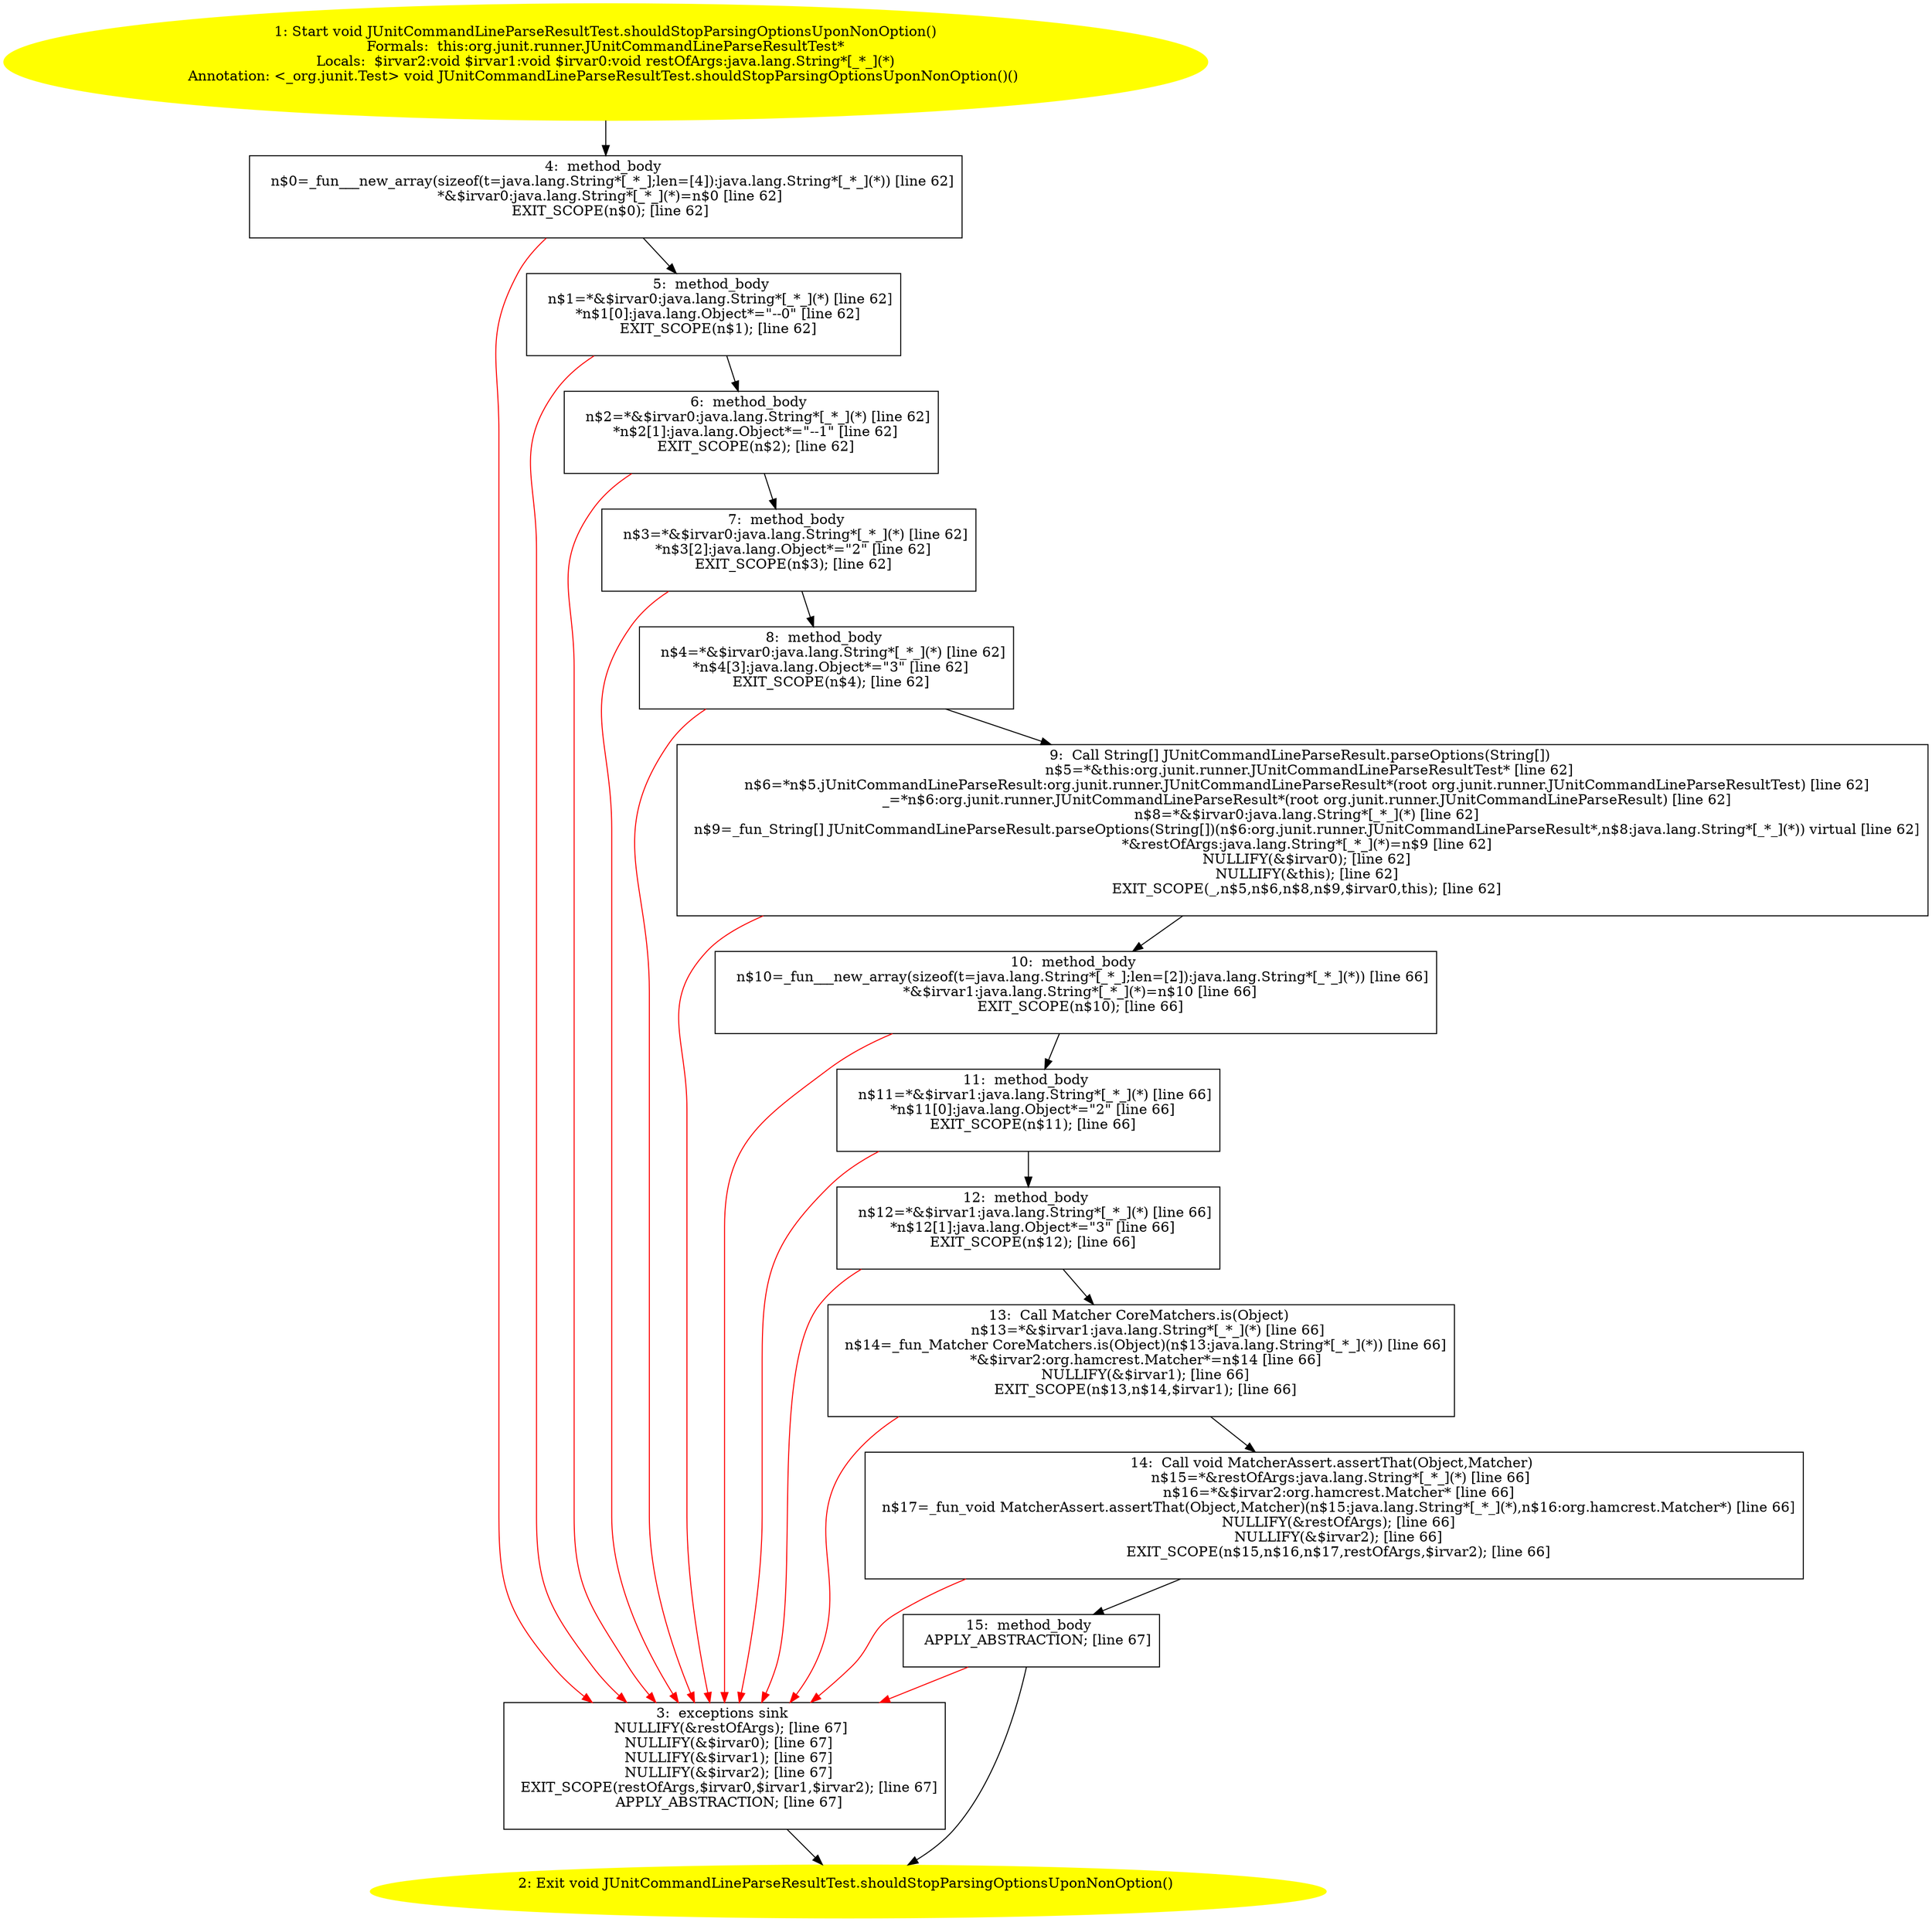 /* @generated */
digraph cfg {
"org.junit.runner.JUnitCommandLineParseResultTest.shouldStopParsingOptionsUponNonOption():void.2acbd68d8a071f1833c676acc09ade09_1" [label="1: Start void JUnitCommandLineParseResultTest.shouldStopParsingOptionsUponNonOption()\nFormals:  this:org.junit.runner.JUnitCommandLineParseResultTest*\nLocals:  $irvar2:void $irvar1:void $irvar0:void restOfArgs:java.lang.String*[_*_](*)\nAnnotation: <_org.junit.Test> void JUnitCommandLineParseResultTest.shouldStopParsingOptionsUponNonOption()() \n  " color=yellow style=filled]
	

	 "org.junit.runner.JUnitCommandLineParseResultTest.shouldStopParsingOptionsUponNonOption():void.2acbd68d8a071f1833c676acc09ade09_1" -> "org.junit.runner.JUnitCommandLineParseResultTest.shouldStopParsingOptionsUponNonOption():void.2acbd68d8a071f1833c676acc09ade09_4" ;
"org.junit.runner.JUnitCommandLineParseResultTest.shouldStopParsingOptionsUponNonOption():void.2acbd68d8a071f1833c676acc09ade09_2" [label="2: Exit void JUnitCommandLineParseResultTest.shouldStopParsingOptionsUponNonOption() \n  " color=yellow style=filled]
	

"org.junit.runner.JUnitCommandLineParseResultTest.shouldStopParsingOptionsUponNonOption():void.2acbd68d8a071f1833c676acc09ade09_3" [label="3:  exceptions sink \n   NULLIFY(&restOfArgs); [line 67]\n  NULLIFY(&$irvar0); [line 67]\n  NULLIFY(&$irvar1); [line 67]\n  NULLIFY(&$irvar2); [line 67]\n  EXIT_SCOPE(restOfArgs,$irvar0,$irvar1,$irvar2); [line 67]\n  APPLY_ABSTRACTION; [line 67]\n " shape="box"]
	

	 "org.junit.runner.JUnitCommandLineParseResultTest.shouldStopParsingOptionsUponNonOption():void.2acbd68d8a071f1833c676acc09ade09_3" -> "org.junit.runner.JUnitCommandLineParseResultTest.shouldStopParsingOptionsUponNonOption():void.2acbd68d8a071f1833c676acc09ade09_2" ;
"org.junit.runner.JUnitCommandLineParseResultTest.shouldStopParsingOptionsUponNonOption():void.2acbd68d8a071f1833c676acc09ade09_4" [label="4:  method_body \n   n$0=_fun___new_array(sizeof(t=java.lang.String*[_*_];len=[4]):java.lang.String*[_*_](*)) [line 62]\n  *&$irvar0:java.lang.String*[_*_](*)=n$0 [line 62]\n  EXIT_SCOPE(n$0); [line 62]\n " shape="box"]
	

	 "org.junit.runner.JUnitCommandLineParseResultTest.shouldStopParsingOptionsUponNonOption():void.2acbd68d8a071f1833c676acc09ade09_4" -> "org.junit.runner.JUnitCommandLineParseResultTest.shouldStopParsingOptionsUponNonOption():void.2acbd68d8a071f1833c676acc09ade09_5" ;
	 "org.junit.runner.JUnitCommandLineParseResultTest.shouldStopParsingOptionsUponNonOption():void.2acbd68d8a071f1833c676acc09ade09_4" -> "org.junit.runner.JUnitCommandLineParseResultTest.shouldStopParsingOptionsUponNonOption():void.2acbd68d8a071f1833c676acc09ade09_3" [color="red" ];
"org.junit.runner.JUnitCommandLineParseResultTest.shouldStopParsingOptionsUponNonOption():void.2acbd68d8a071f1833c676acc09ade09_5" [label="5:  method_body \n   n$1=*&$irvar0:java.lang.String*[_*_](*) [line 62]\n  *n$1[0]:java.lang.Object*=\"--0\" [line 62]\n  EXIT_SCOPE(n$1); [line 62]\n " shape="box"]
	

	 "org.junit.runner.JUnitCommandLineParseResultTest.shouldStopParsingOptionsUponNonOption():void.2acbd68d8a071f1833c676acc09ade09_5" -> "org.junit.runner.JUnitCommandLineParseResultTest.shouldStopParsingOptionsUponNonOption():void.2acbd68d8a071f1833c676acc09ade09_6" ;
	 "org.junit.runner.JUnitCommandLineParseResultTest.shouldStopParsingOptionsUponNonOption():void.2acbd68d8a071f1833c676acc09ade09_5" -> "org.junit.runner.JUnitCommandLineParseResultTest.shouldStopParsingOptionsUponNonOption():void.2acbd68d8a071f1833c676acc09ade09_3" [color="red" ];
"org.junit.runner.JUnitCommandLineParseResultTest.shouldStopParsingOptionsUponNonOption():void.2acbd68d8a071f1833c676acc09ade09_6" [label="6:  method_body \n   n$2=*&$irvar0:java.lang.String*[_*_](*) [line 62]\n  *n$2[1]:java.lang.Object*=\"--1\" [line 62]\n  EXIT_SCOPE(n$2); [line 62]\n " shape="box"]
	

	 "org.junit.runner.JUnitCommandLineParseResultTest.shouldStopParsingOptionsUponNonOption():void.2acbd68d8a071f1833c676acc09ade09_6" -> "org.junit.runner.JUnitCommandLineParseResultTest.shouldStopParsingOptionsUponNonOption():void.2acbd68d8a071f1833c676acc09ade09_7" ;
	 "org.junit.runner.JUnitCommandLineParseResultTest.shouldStopParsingOptionsUponNonOption():void.2acbd68d8a071f1833c676acc09ade09_6" -> "org.junit.runner.JUnitCommandLineParseResultTest.shouldStopParsingOptionsUponNonOption():void.2acbd68d8a071f1833c676acc09ade09_3" [color="red" ];
"org.junit.runner.JUnitCommandLineParseResultTest.shouldStopParsingOptionsUponNonOption():void.2acbd68d8a071f1833c676acc09ade09_7" [label="7:  method_body \n   n$3=*&$irvar0:java.lang.String*[_*_](*) [line 62]\n  *n$3[2]:java.lang.Object*=\"2\" [line 62]\n  EXIT_SCOPE(n$3); [line 62]\n " shape="box"]
	

	 "org.junit.runner.JUnitCommandLineParseResultTest.shouldStopParsingOptionsUponNonOption():void.2acbd68d8a071f1833c676acc09ade09_7" -> "org.junit.runner.JUnitCommandLineParseResultTest.shouldStopParsingOptionsUponNonOption():void.2acbd68d8a071f1833c676acc09ade09_8" ;
	 "org.junit.runner.JUnitCommandLineParseResultTest.shouldStopParsingOptionsUponNonOption():void.2acbd68d8a071f1833c676acc09ade09_7" -> "org.junit.runner.JUnitCommandLineParseResultTest.shouldStopParsingOptionsUponNonOption():void.2acbd68d8a071f1833c676acc09ade09_3" [color="red" ];
"org.junit.runner.JUnitCommandLineParseResultTest.shouldStopParsingOptionsUponNonOption():void.2acbd68d8a071f1833c676acc09ade09_8" [label="8:  method_body \n   n$4=*&$irvar0:java.lang.String*[_*_](*) [line 62]\n  *n$4[3]:java.lang.Object*=\"3\" [line 62]\n  EXIT_SCOPE(n$4); [line 62]\n " shape="box"]
	

	 "org.junit.runner.JUnitCommandLineParseResultTest.shouldStopParsingOptionsUponNonOption():void.2acbd68d8a071f1833c676acc09ade09_8" -> "org.junit.runner.JUnitCommandLineParseResultTest.shouldStopParsingOptionsUponNonOption():void.2acbd68d8a071f1833c676acc09ade09_9" ;
	 "org.junit.runner.JUnitCommandLineParseResultTest.shouldStopParsingOptionsUponNonOption():void.2acbd68d8a071f1833c676acc09ade09_8" -> "org.junit.runner.JUnitCommandLineParseResultTest.shouldStopParsingOptionsUponNonOption():void.2acbd68d8a071f1833c676acc09ade09_3" [color="red" ];
"org.junit.runner.JUnitCommandLineParseResultTest.shouldStopParsingOptionsUponNonOption():void.2acbd68d8a071f1833c676acc09ade09_9" [label="9:  Call String[] JUnitCommandLineParseResult.parseOptions(String[]) \n   n$5=*&this:org.junit.runner.JUnitCommandLineParseResultTest* [line 62]\n  n$6=*n$5.jUnitCommandLineParseResult:org.junit.runner.JUnitCommandLineParseResult*(root org.junit.runner.JUnitCommandLineParseResultTest) [line 62]\n  _=*n$6:org.junit.runner.JUnitCommandLineParseResult*(root org.junit.runner.JUnitCommandLineParseResult) [line 62]\n  n$8=*&$irvar0:java.lang.String*[_*_](*) [line 62]\n  n$9=_fun_String[] JUnitCommandLineParseResult.parseOptions(String[])(n$6:org.junit.runner.JUnitCommandLineParseResult*,n$8:java.lang.String*[_*_](*)) virtual [line 62]\n  *&restOfArgs:java.lang.String*[_*_](*)=n$9 [line 62]\n  NULLIFY(&$irvar0); [line 62]\n  NULLIFY(&this); [line 62]\n  EXIT_SCOPE(_,n$5,n$6,n$8,n$9,$irvar0,this); [line 62]\n " shape="box"]
	

	 "org.junit.runner.JUnitCommandLineParseResultTest.shouldStopParsingOptionsUponNonOption():void.2acbd68d8a071f1833c676acc09ade09_9" -> "org.junit.runner.JUnitCommandLineParseResultTest.shouldStopParsingOptionsUponNonOption():void.2acbd68d8a071f1833c676acc09ade09_10" ;
	 "org.junit.runner.JUnitCommandLineParseResultTest.shouldStopParsingOptionsUponNonOption():void.2acbd68d8a071f1833c676acc09ade09_9" -> "org.junit.runner.JUnitCommandLineParseResultTest.shouldStopParsingOptionsUponNonOption():void.2acbd68d8a071f1833c676acc09ade09_3" [color="red" ];
"org.junit.runner.JUnitCommandLineParseResultTest.shouldStopParsingOptionsUponNonOption():void.2acbd68d8a071f1833c676acc09ade09_10" [label="10:  method_body \n   n$10=_fun___new_array(sizeof(t=java.lang.String*[_*_];len=[2]):java.lang.String*[_*_](*)) [line 66]\n  *&$irvar1:java.lang.String*[_*_](*)=n$10 [line 66]\n  EXIT_SCOPE(n$10); [line 66]\n " shape="box"]
	

	 "org.junit.runner.JUnitCommandLineParseResultTest.shouldStopParsingOptionsUponNonOption():void.2acbd68d8a071f1833c676acc09ade09_10" -> "org.junit.runner.JUnitCommandLineParseResultTest.shouldStopParsingOptionsUponNonOption():void.2acbd68d8a071f1833c676acc09ade09_11" ;
	 "org.junit.runner.JUnitCommandLineParseResultTest.shouldStopParsingOptionsUponNonOption():void.2acbd68d8a071f1833c676acc09ade09_10" -> "org.junit.runner.JUnitCommandLineParseResultTest.shouldStopParsingOptionsUponNonOption():void.2acbd68d8a071f1833c676acc09ade09_3" [color="red" ];
"org.junit.runner.JUnitCommandLineParseResultTest.shouldStopParsingOptionsUponNonOption():void.2acbd68d8a071f1833c676acc09ade09_11" [label="11:  method_body \n   n$11=*&$irvar1:java.lang.String*[_*_](*) [line 66]\n  *n$11[0]:java.lang.Object*=\"2\" [line 66]\n  EXIT_SCOPE(n$11); [line 66]\n " shape="box"]
	

	 "org.junit.runner.JUnitCommandLineParseResultTest.shouldStopParsingOptionsUponNonOption():void.2acbd68d8a071f1833c676acc09ade09_11" -> "org.junit.runner.JUnitCommandLineParseResultTest.shouldStopParsingOptionsUponNonOption():void.2acbd68d8a071f1833c676acc09ade09_12" ;
	 "org.junit.runner.JUnitCommandLineParseResultTest.shouldStopParsingOptionsUponNonOption():void.2acbd68d8a071f1833c676acc09ade09_11" -> "org.junit.runner.JUnitCommandLineParseResultTest.shouldStopParsingOptionsUponNonOption():void.2acbd68d8a071f1833c676acc09ade09_3" [color="red" ];
"org.junit.runner.JUnitCommandLineParseResultTest.shouldStopParsingOptionsUponNonOption():void.2acbd68d8a071f1833c676acc09ade09_12" [label="12:  method_body \n   n$12=*&$irvar1:java.lang.String*[_*_](*) [line 66]\n  *n$12[1]:java.lang.Object*=\"3\" [line 66]\n  EXIT_SCOPE(n$12); [line 66]\n " shape="box"]
	

	 "org.junit.runner.JUnitCommandLineParseResultTest.shouldStopParsingOptionsUponNonOption():void.2acbd68d8a071f1833c676acc09ade09_12" -> "org.junit.runner.JUnitCommandLineParseResultTest.shouldStopParsingOptionsUponNonOption():void.2acbd68d8a071f1833c676acc09ade09_13" ;
	 "org.junit.runner.JUnitCommandLineParseResultTest.shouldStopParsingOptionsUponNonOption():void.2acbd68d8a071f1833c676acc09ade09_12" -> "org.junit.runner.JUnitCommandLineParseResultTest.shouldStopParsingOptionsUponNonOption():void.2acbd68d8a071f1833c676acc09ade09_3" [color="red" ];
"org.junit.runner.JUnitCommandLineParseResultTest.shouldStopParsingOptionsUponNonOption():void.2acbd68d8a071f1833c676acc09ade09_13" [label="13:  Call Matcher CoreMatchers.is(Object) \n   n$13=*&$irvar1:java.lang.String*[_*_](*) [line 66]\n  n$14=_fun_Matcher CoreMatchers.is(Object)(n$13:java.lang.String*[_*_](*)) [line 66]\n  *&$irvar2:org.hamcrest.Matcher*=n$14 [line 66]\n  NULLIFY(&$irvar1); [line 66]\n  EXIT_SCOPE(n$13,n$14,$irvar1); [line 66]\n " shape="box"]
	

	 "org.junit.runner.JUnitCommandLineParseResultTest.shouldStopParsingOptionsUponNonOption():void.2acbd68d8a071f1833c676acc09ade09_13" -> "org.junit.runner.JUnitCommandLineParseResultTest.shouldStopParsingOptionsUponNonOption():void.2acbd68d8a071f1833c676acc09ade09_14" ;
	 "org.junit.runner.JUnitCommandLineParseResultTest.shouldStopParsingOptionsUponNonOption():void.2acbd68d8a071f1833c676acc09ade09_13" -> "org.junit.runner.JUnitCommandLineParseResultTest.shouldStopParsingOptionsUponNonOption():void.2acbd68d8a071f1833c676acc09ade09_3" [color="red" ];
"org.junit.runner.JUnitCommandLineParseResultTest.shouldStopParsingOptionsUponNonOption():void.2acbd68d8a071f1833c676acc09ade09_14" [label="14:  Call void MatcherAssert.assertThat(Object,Matcher) \n   n$15=*&restOfArgs:java.lang.String*[_*_](*) [line 66]\n  n$16=*&$irvar2:org.hamcrest.Matcher* [line 66]\n  n$17=_fun_void MatcherAssert.assertThat(Object,Matcher)(n$15:java.lang.String*[_*_](*),n$16:org.hamcrest.Matcher*) [line 66]\n  NULLIFY(&restOfArgs); [line 66]\n  NULLIFY(&$irvar2); [line 66]\n  EXIT_SCOPE(n$15,n$16,n$17,restOfArgs,$irvar2); [line 66]\n " shape="box"]
	

	 "org.junit.runner.JUnitCommandLineParseResultTest.shouldStopParsingOptionsUponNonOption():void.2acbd68d8a071f1833c676acc09ade09_14" -> "org.junit.runner.JUnitCommandLineParseResultTest.shouldStopParsingOptionsUponNonOption():void.2acbd68d8a071f1833c676acc09ade09_15" ;
	 "org.junit.runner.JUnitCommandLineParseResultTest.shouldStopParsingOptionsUponNonOption():void.2acbd68d8a071f1833c676acc09ade09_14" -> "org.junit.runner.JUnitCommandLineParseResultTest.shouldStopParsingOptionsUponNonOption():void.2acbd68d8a071f1833c676acc09ade09_3" [color="red" ];
"org.junit.runner.JUnitCommandLineParseResultTest.shouldStopParsingOptionsUponNonOption():void.2acbd68d8a071f1833c676acc09ade09_15" [label="15:  method_body \n   APPLY_ABSTRACTION; [line 67]\n " shape="box"]
	

	 "org.junit.runner.JUnitCommandLineParseResultTest.shouldStopParsingOptionsUponNonOption():void.2acbd68d8a071f1833c676acc09ade09_15" -> "org.junit.runner.JUnitCommandLineParseResultTest.shouldStopParsingOptionsUponNonOption():void.2acbd68d8a071f1833c676acc09ade09_2" ;
	 "org.junit.runner.JUnitCommandLineParseResultTest.shouldStopParsingOptionsUponNonOption():void.2acbd68d8a071f1833c676acc09ade09_15" -> "org.junit.runner.JUnitCommandLineParseResultTest.shouldStopParsingOptionsUponNonOption():void.2acbd68d8a071f1833c676acc09ade09_3" [color="red" ];
}
